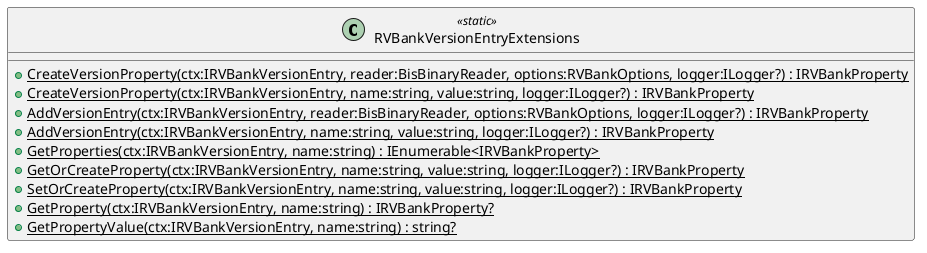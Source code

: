 @startuml
class RVBankVersionEntryExtensions <<static>> {
    + {static} CreateVersionProperty(ctx:IRVBankVersionEntry, reader:BisBinaryReader, options:RVBankOptions, logger:ILogger?) : IRVBankProperty
    + {static} CreateVersionProperty(ctx:IRVBankVersionEntry, name:string, value:string, logger:ILogger?) : IRVBankProperty
    + {static} AddVersionEntry(ctx:IRVBankVersionEntry, reader:BisBinaryReader, options:RVBankOptions, logger:ILogger?) : IRVBankProperty
    + {static} AddVersionEntry(ctx:IRVBankVersionEntry, name:string, value:string, logger:ILogger?) : IRVBankProperty
    + {static} GetProperties(ctx:IRVBankVersionEntry, name:string) : IEnumerable<IRVBankProperty>
    + {static} GetOrCreateProperty(ctx:IRVBankVersionEntry, name:string, value:string, logger:ILogger?) : IRVBankProperty
    + {static} SetOrCreateProperty(ctx:IRVBankVersionEntry, name:string, value:string, logger:ILogger?) : IRVBankProperty
    + {static} GetProperty(ctx:IRVBankVersionEntry, name:string) : IRVBankProperty?
    + {static} GetPropertyValue(ctx:IRVBankVersionEntry, name:string) : string?
}
@enduml
